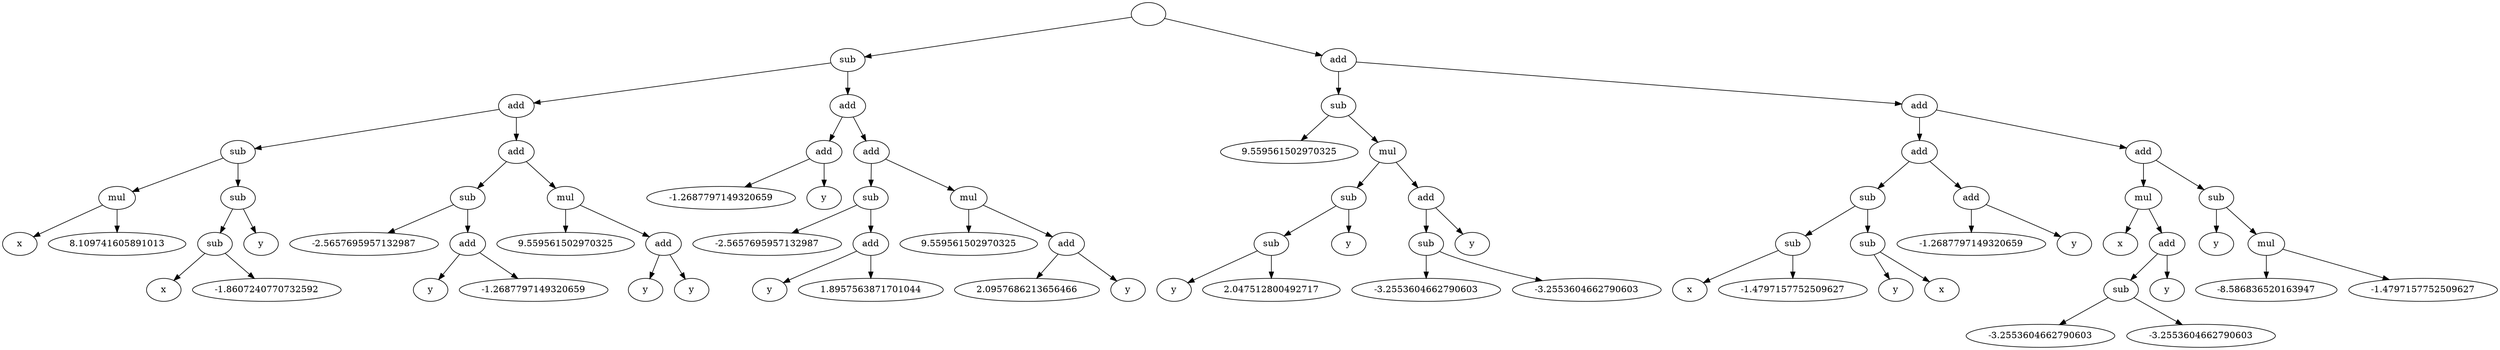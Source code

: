  digraph G61077579 {
N61077579 [label=""];
N61077579 -> N61077580;
N61077580 [label="sub"];
N61077580 -> N61077581;
N61077581 [label="add"];
N61077581 -> N61077582;
N61077582 [label="sub"];
N61077582 -> N61077583;
N61077583 [label="mul"];
N61077583 -> N61077584;
N61077584 [label="x"];
N61077583 -> N61077585;
N61077585 [label="8.109741605891013"];
N61077582 -> N61077586;
N61077586 [label="sub"];
N61077586 -> N61077587;
N61077587 [label="sub"];
N61077587 -> N61077588;
N61077588 [label="x"];
N61077587 -> N61077589;
N61077589 [label="-1.8607240770732592"];
N61077586 -> N61077590;
N61077590 [label="y"];
N61077581 -> N61077591;
N61077591 [label="add"];
N61077591 -> N61077592;
N61077592 [label="sub"];
N61077592 -> N61077593;
N61077593 [label="-2.5657695957132987"];
N61077592 -> N61077594;
N61077594 [label="add"];
N61077594 -> N61077595;
N61077595 [label="y"];
N61077594 -> N61077596;
N61077596 [label="-1.2687797149320659"];
N61077591 -> N61077597;
N61077597 [label="mul"];
N61077597 -> N61077598;
N61077598 [label="9.559561502970325"];
N61077597 -> N61077599;
N61077599 [label="add"];
N61077599 -> N61077600;
N61077600 [label="y"];
N61077599 -> N61077601;
N61077601 [label="y"];
N61077580 -> N61077602;
N61077602 [label="add"];
N61077602 -> N61077603;
N61077603 [label="add"];
N61077603 -> N61077604;
N61077604 [label="-1.2687797149320659"];
N61077603 -> N61077605;
N61077605 [label="y"];
N61077602 -> N61077606;
N61077606 [label="add"];
N61077606 -> N61077607;
N61077607 [label="sub"];
N61077607 -> N61077608;
N61077608 [label="-2.5657695957132987"];
N61077607 -> N61077609;
N61077609 [label="add"];
N61077609 -> N61077610;
N61077610 [label="y"];
N61077609 -> N61077611;
N61077611 [label="1.8957563871701044"];
N61077606 -> N61077612;
N61077612 [label="mul"];
N61077612 -> N61077613;
N61077613 [label="9.559561502970325"];
N61077612 -> N61077614;
N61077614 [label="add"];
N61077614 -> N61077615;
N61077615 [label="2.0957686213656466"];
N61077614 -> N61077616;
N61077616 [label="y"];
N61077579 -> N61077617;
N61077617 [label="add"];
N61077617 -> N61077618;
N61077618 [label="sub"];
N61077618 -> N61077619;
N61077619 [label="9.559561502970325"];
N61077618 -> N61077620;
N61077620 [label="mul"];
N61077620 -> N61077621;
N61077621 [label="sub"];
N61077621 -> N61077622;
N61077622 [label="sub"];
N61077622 -> N61077623;
N61077623 [label="y"];
N61077622 -> N61077624;
N61077624 [label="2.047512800492717"];
N61077621 -> N61077625;
N61077625 [label="y"];
N61077620 -> N61077626;
N61077626 [label="add"];
N61077626 -> N61077627;
N61077627 [label="sub"];
N61077627 -> N61077628;
N61077628 [label="-3.2553604662790603"];
N61077627 -> N61077629;
N61077629 [label="-3.2553604662790603"];
N61077626 -> N61077630;
N61077630 [label="y"];
N61077617 -> N61077631;
N61077631 [label="add"];
N61077631 -> N61077632;
N61077632 [label="add"];
N61077632 -> N61077633;
N61077633 [label="sub"];
N61077633 -> N61077634;
N61077634 [label="sub"];
N61077634 -> N61077635;
N61077635 [label="x"];
N61077634 -> N61078092;
N61078092 [label="-1.4797157752509627"];
N61077633 -> N61077637;
N61077637 [label="sub"];
N61077637 -> N61077638;
N61077638 [label="y"];
N61077637 -> N61077639;
N61077639 [label="x"];
N61077632 -> N61077640;
N61077640 [label="add"];
N61077640 -> N61077641;
N61077641 [label="-1.2687797149320659"];
N61077640 -> N61077642;
N61077642 [label="y"];
N61077631 -> N61077643;
N61077643 [label="add"];
N61077643 -> N61077644;
N61077644 [label="mul"];
N61077644 -> N61077645;
N61077645 [label="x"];
N61077644 -> N61077646;
N61077646 [label="add"];
N61077646 -> N61077647;
N61077647 [label="sub"];
N61077647 -> N61077648;
N61077648 [label="-3.2553604662790603"];
N61077647 -> N61077649;
N61077649 [label="-3.2553604662790603"];
N61077646 -> N61077650;
N61077650 [label="y"];
N61077643 -> N61077651;
N61077651 [label="sub"];
N61077651 -> N61077652;
N61077652 [label="y"];
N61077651 -> N61077653;
N61077653 [label="mul"];
N61077653 -> N61077654;
N61077654 [label="-8.586836520163947"];
N61077653 -> N61077655;
N61077655 [label="-1.4797157752509627"];
}

